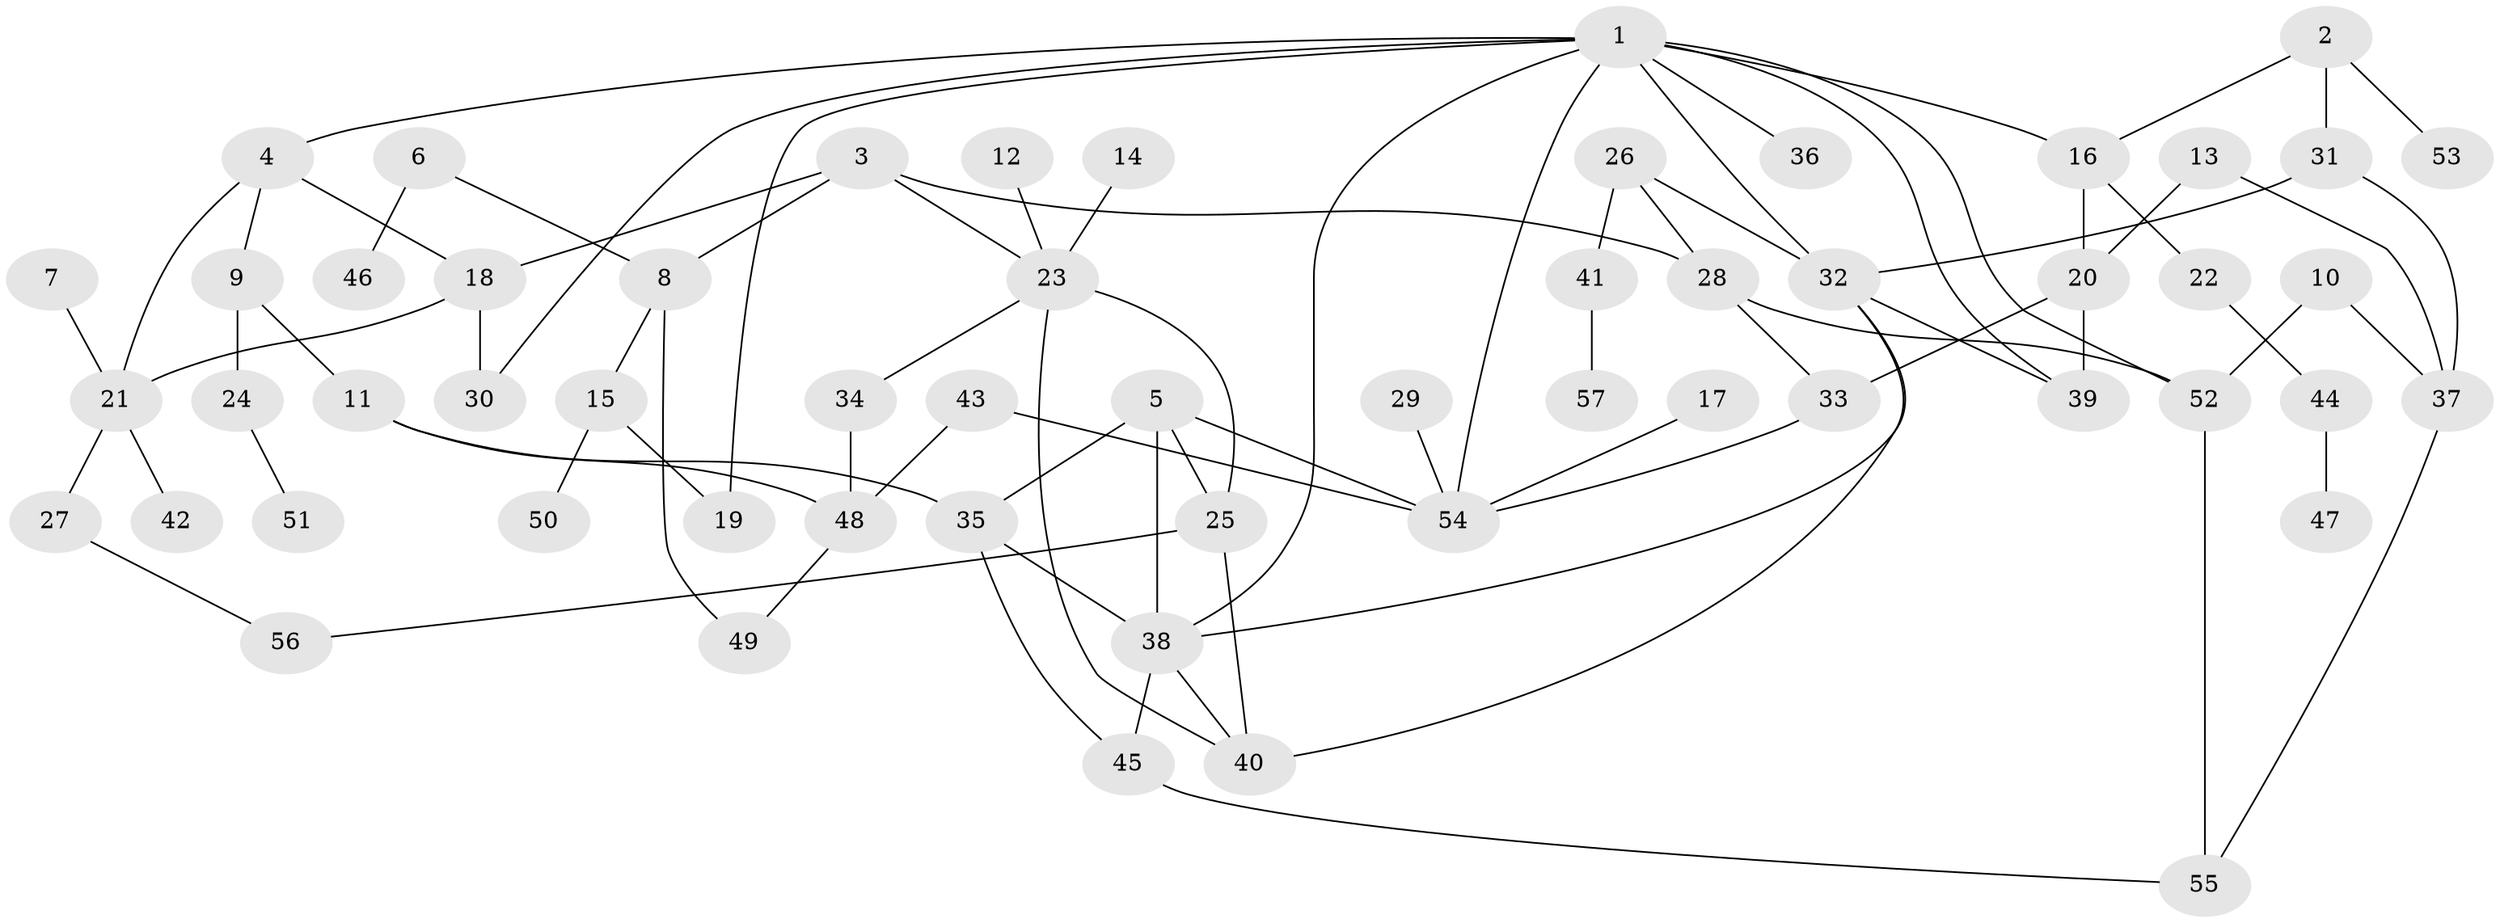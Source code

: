 // original degree distribution, {5: 0.028169014084507043, 7: 0.02112676056338028, 6: 0.028169014084507043, 3: 0.2535211267605634, 4: 0.08450704225352113, 1: 0.33098591549295775, 2: 0.2535211267605634}
// Generated by graph-tools (version 1.1) at 2025/36/03/04/25 23:36:10]
// undirected, 57 vertices, 83 edges
graph export_dot {
  node [color=gray90,style=filled];
  1;
  2;
  3;
  4;
  5;
  6;
  7;
  8;
  9;
  10;
  11;
  12;
  13;
  14;
  15;
  16;
  17;
  18;
  19;
  20;
  21;
  22;
  23;
  24;
  25;
  26;
  27;
  28;
  29;
  30;
  31;
  32;
  33;
  34;
  35;
  36;
  37;
  38;
  39;
  40;
  41;
  42;
  43;
  44;
  45;
  46;
  47;
  48;
  49;
  50;
  51;
  52;
  53;
  54;
  55;
  56;
  57;
  1 -- 4 [weight=1.0];
  1 -- 16 [weight=1.0];
  1 -- 19 [weight=1.0];
  1 -- 30 [weight=1.0];
  1 -- 32 [weight=1.0];
  1 -- 36 [weight=1.0];
  1 -- 38 [weight=1.0];
  1 -- 39 [weight=1.0];
  1 -- 52 [weight=1.0];
  1 -- 54 [weight=1.0];
  2 -- 16 [weight=1.0];
  2 -- 31 [weight=1.0];
  2 -- 53 [weight=1.0];
  3 -- 8 [weight=1.0];
  3 -- 18 [weight=1.0];
  3 -- 23 [weight=1.0];
  3 -- 28 [weight=1.0];
  4 -- 9 [weight=1.0];
  4 -- 18 [weight=1.0];
  4 -- 21 [weight=1.0];
  5 -- 25 [weight=2.0];
  5 -- 35 [weight=1.0];
  5 -- 38 [weight=2.0];
  5 -- 54 [weight=1.0];
  6 -- 8 [weight=1.0];
  6 -- 46 [weight=1.0];
  7 -- 21 [weight=1.0];
  8 -- 15 [weight=1.0];
  8 -- 49 [weight=1.0];
  9 -- 11 [weight=1.0];
  9 -- 24 [weight=1.0];
  10 -- 37 [weight=1.0];
  10 -- 52 [weight=1.0];
  11 -- 35 [weight=1.0];
  11 -- 48 [weight=1.0];
  12 -- 23 [weight=1.0];
  13 -- 20 [weight=1.0];
  13 -- 37 [weight=1.0];
  14 -- 23 [weight=1.0];
  15 -- 19 [weight=1.0];
  15 -- 50 [weight=1.0];
  16 -- 20 [weight=1.0];
  16 -- 22 [weight=1.0];
  17 -- 54 [weight=1.0];
  18 -- 21 [weight=1.0];
  18 -- 30 [weight=1.0];
  20 -- 33 [weight=1.0];
  20 -- 39 [weight=1.0];
  21 -- 27 [weight=1.0];
  21 -- 42 [weight=1.0];
  22 -- 44 [weight=1.0];
  23 -- 25 [weight=1.0];
  23 -- 34 [weight=1.0];
  23 -- 40 [weight=1.0];
  24 -- 51 [weight=1.0];
  25 -- 40 [weight=1.0];
  25 -- 56 [weight=1.0];
  26 -- 28 [weight=1.0];
  26 -- 32 [weight=1.0];
  26 -- 41 [weight=1.0];
  27 -- 56 [weight=1.0];
  28 -- 33 [weight=1.0];
  28 -- 52 [weight=1.0];
  29 -- 54 [weight=1.0];
  31 -- 32 [weight=1.0];
  31 -- 37 [weight=1.0];
  32 -- 38 [weight=1.0];
  32 -- 39 [weight=1.0];
  32 -- 40 [weight=1.0];
  33 -- 54 [weight=1.0];
  34 -- 48 [weight=1.0];
  35 -- 38 [weight=1.0];
  35 -- 45 [weight=1.0];
  37 -- 55 [weight=1.0];
  38 -- 40 [weight=1.0];
  38 -- 45 [weight=1.0];
  41 -- 57 [weight=1.0];
  43 -- 48 [weight=1.0];
  43 -- 54 [weight=1.0];
  44 -- 47 [weight=1.0];
  45 -- 55 [weight=1.0];
  48 -- 49 [weight=1.0];
  52 -- 55 [weight=1.0];
}

